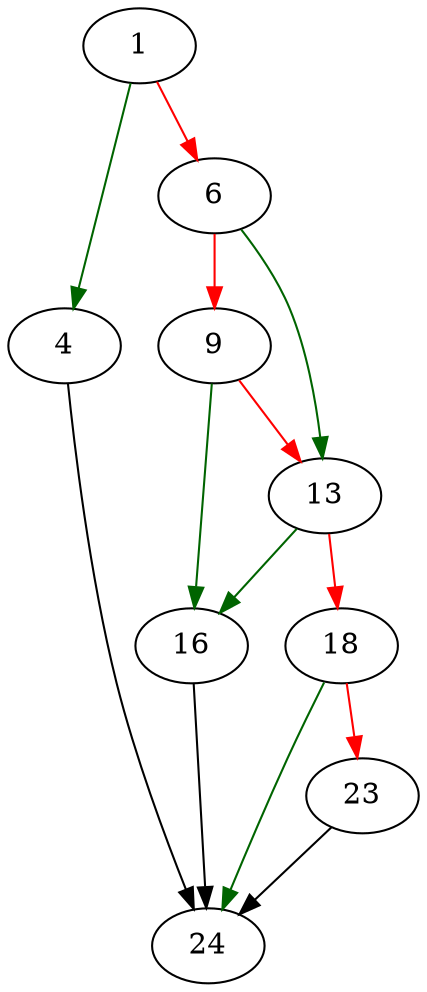 strict digraph "rpl_fclose" {
	// Node definitions.
	1 [entry=true];
	4;
	6;
	24;
	13;
	9;
	16;
	18;
	23;

	// Edge definitions.
	1 -> 4 [
		color=darkgreen
		cond=true
	];
	1 -> 6 [
		color=red
		cond=false
	];
	4 -> 24;
	6 -> 13 [
		color=darkgreen
		cond=true
	];
	6 -> 9 [
		color=red
		cond=false
	];
	13 -> 16 [
		color=darkgreen
		cond=true
	];
	13 -> 18 [
		color=red
		cond=false
	];
	9 -> 13 [
		color=red
		cond=false
	];
	9 -> 16 [
		color=darkgreen
		cond=true
	];
	16 -> 24;
	18 -> 24 [
		color=darkgreen
		cond=true
	];
	18 -> 23 [
		color=red
		cond=false
	];
	23 -> 24;
}